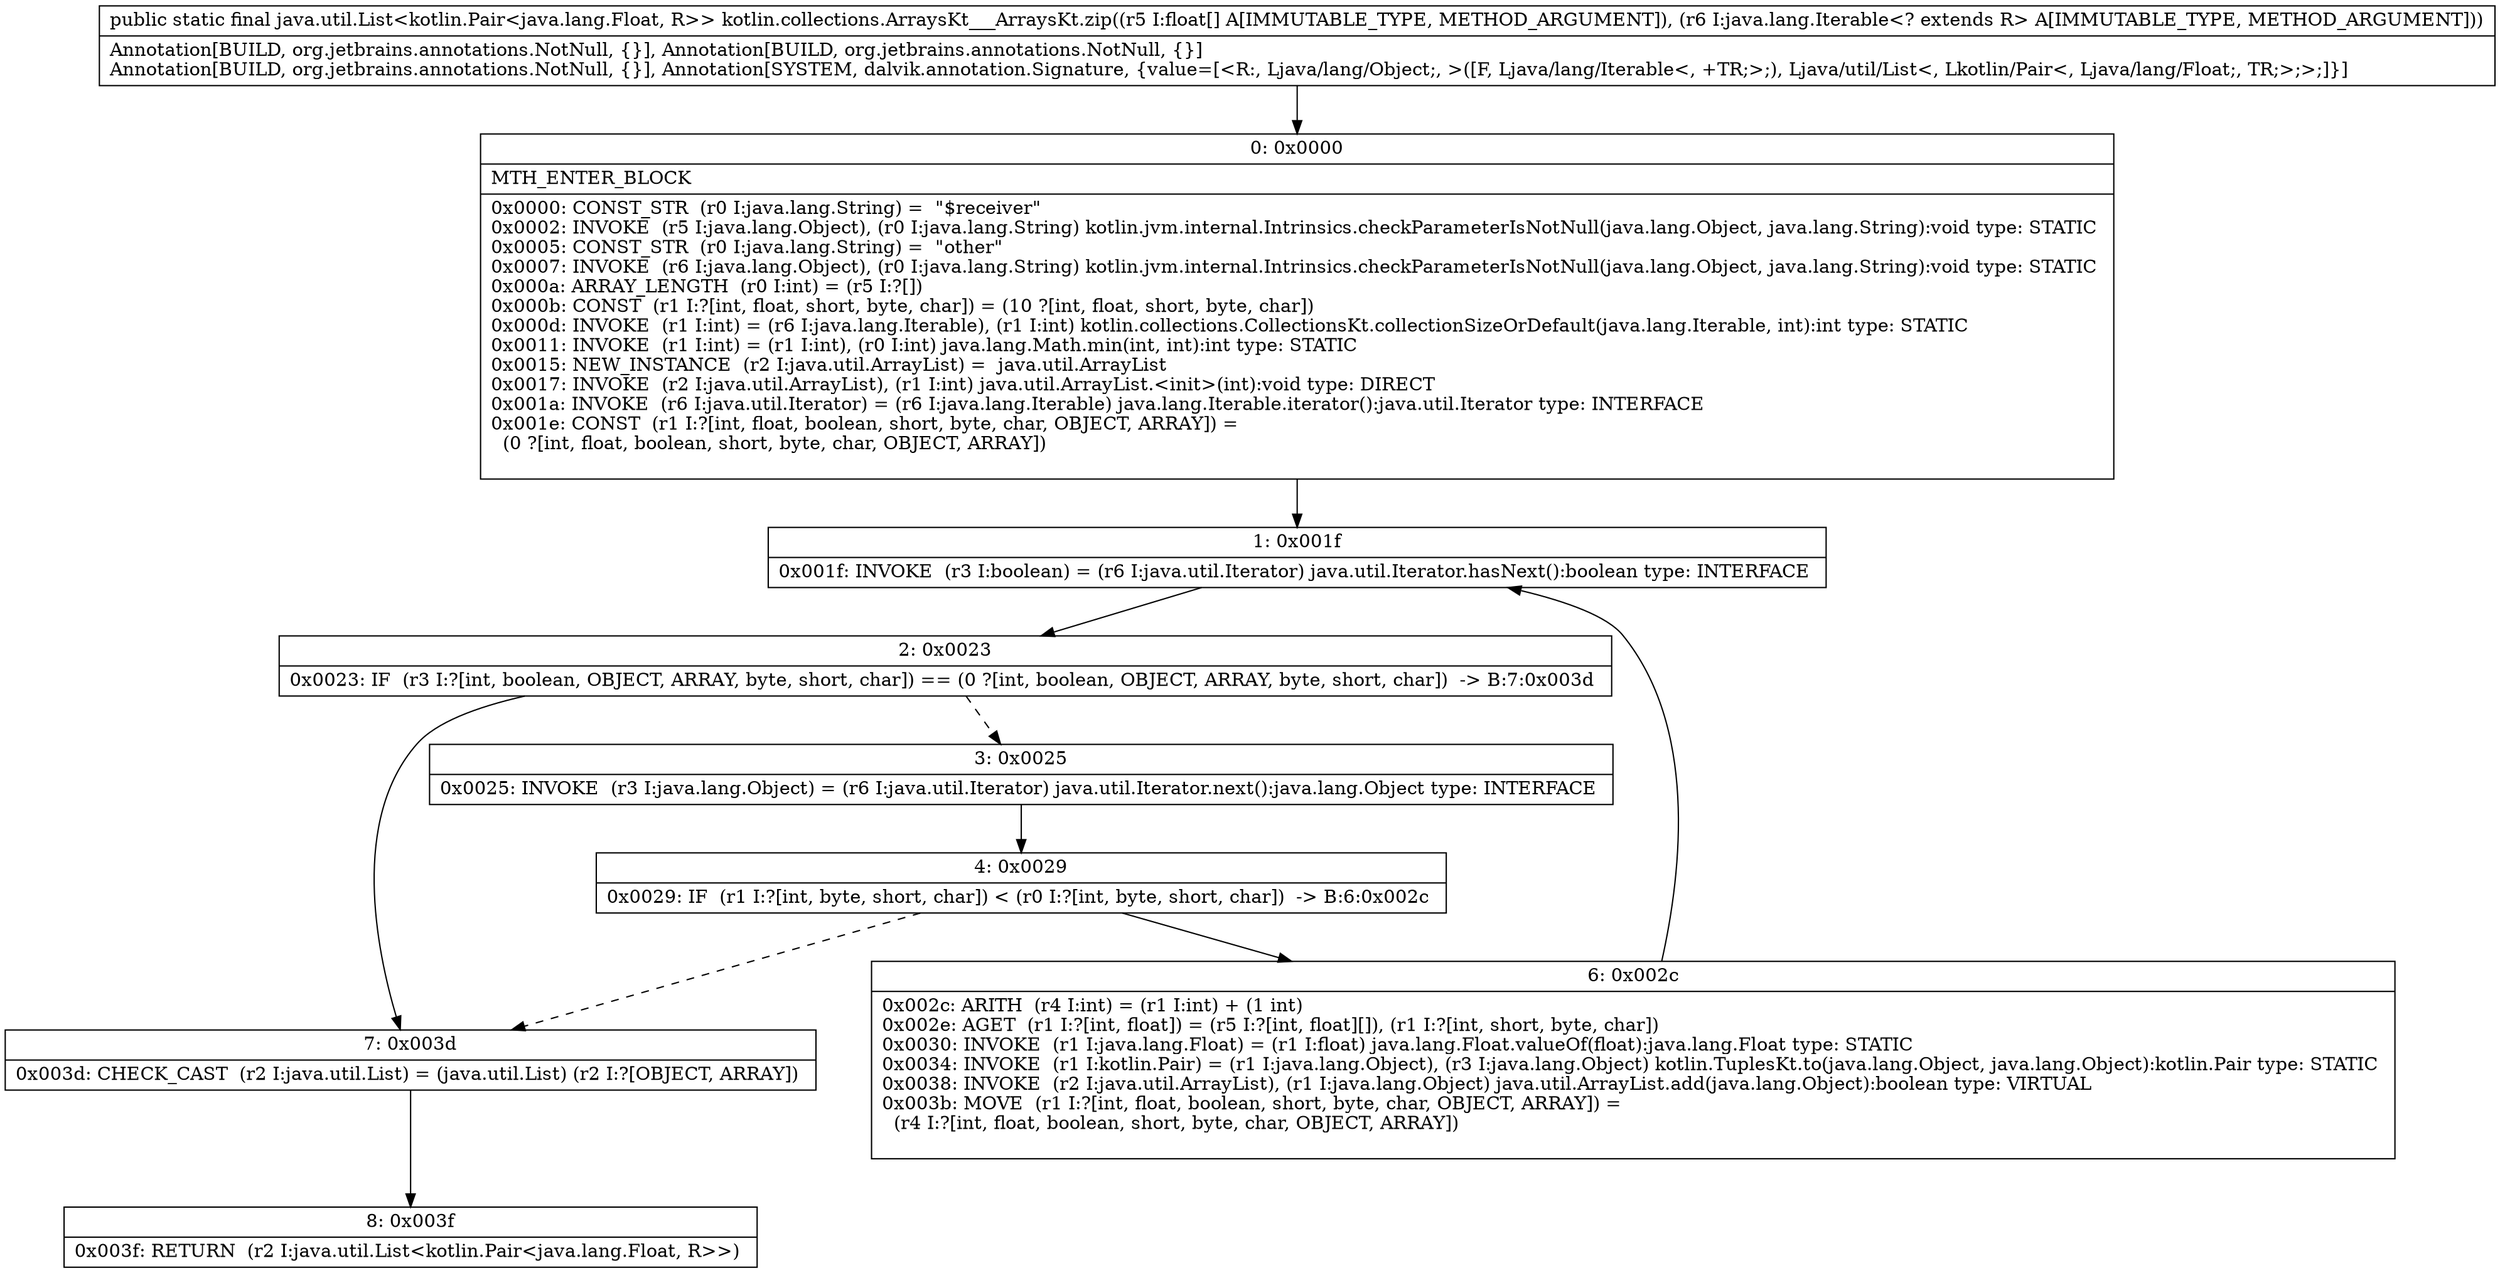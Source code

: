 digraph "CFG forkotlin.collections.ArraysKt___ArraysKt.zip([FLjava\/lang\/Iterable;)Ljava\/util\/List;" {
Node_0 [shape=record,label="{0\:\ 0x0000|MTH_ENTER_BLOCK\l|0x0000: CONST_STR  (r0 I:java.lang.String) =  \"$receiver\" \l0x0002: INVOKE  (r5 I:java.lang.Object), (r0 I:java.lang.String) kotlin.jvm.internal.Intrinsics.checkParameterIsNotNull(java.lang.Object, java.lang.String):void type: STATIC \l0x0005: CONST_STR  (r0 I:java.lang.String) =  \"other\" \l0x0007: INVOKE  (r6 I:java.lang.Object), (r0 I:java.lang.String) kotlin.jvm.internal.Intrinsics.checkParameterIsNotNull(java.lang.Object, java.lang.String):void type: STATIC \l0x000a: ARRAY_LENGTH  (r0 I:int) = (r5 I:?[]) \l0x000b: CONST  (r1 I:?[int, float, short, byte, char]) = (10 ?[int, float, short, byte, char]) \l0x000d: INVOKE  (r1 I:int) = (r6 I:java.lang.Iterable), (r1 I:int) kotlin.collections.CollectionsKt.collectionSizeOrDefault(java.lang.Iterable, int):int type: STATIC \l0x0011: INVOKE  (r1 I:int) = (r1 I:int), (r0 I:int) java.lang.Math.min(int, int):int type: STATIC \l0x0015: NEW_INSTANCE  (r2 I:java.util.ArrayList) =  java.util.ArrayList \l0x0017: INVOKE  (r2 I:java.util.ArrayList), (r1 I:int) java.util.ArrayList.\<init\>(int):void type: DIRECT \l0x001a: INVOKE  (r6 I:java.util.Iterator) = (r6 I:java.lang.Iterable) java.lang.Iterable.iterator():java.util.Iterator type: INTERFACE \l0x001e: CONST  (r1 I:?[int, float, boolean, short, byte, char, OBJECT, ARRAY]) = \l  (0 ?[int, float, boolean, short, byte, char, OBJECT, ARRAY])\l \l}"];
Node_1 [shape=record,label="{1\:\ 0x001f|0x001f: INVOKE  (r3 I:boolean) = (r6 I:java.util.Iterator) java.util.Iterator.hasNext():boolean type: INTERFACE \l}"];
Node_2 [shape=record,label="{2\:\ 0x0023|0x0023: IF  (r3 I:?[int, boolean, OBJECT, ARRAY, byte, short, char]) == (0 ?[int, boolean, OBJECT, ARRAY, byte, short, char])  \-\> B:7:0x003d \l}"];
Node_3 [shape=record,label="{3\:\ 0x0025|0x0025: INVOKE  (r3 I:java.lang.Object) = (r6 I:java.util.Iterator) java.util.Iterator.next():java.lang.Object type: INTERFACE \l}"];
Node_4 [shape=record,label="{4\:\ 0x0029|0x0029: IF  (r1 I:?[int, byte, short, char]) \< (r0 I:?[int, byte, short, char])  \-\> B:6:0x002c \l}"];
Node_6 [shape=record,label="{6\:\ 0x002c|0x002c: ARITH  (r4 I:int) = (r1 I:int) + (1 int) \l0x002e: AGET  (r1 I:?[int, float]) = (r5 I:?[int, float][]), (r1 I:?[int, short, byte, char]) \l0x0030: INVOKE  (r1 I:java.lang.Float) = (r1 I:float) java.lang.Float.valueOf(float):java.lang.Float type: STATIC \l0x0034: INVOKE  (r1 I:kotlin.Pair) = (r1 I:java.lang.Object), (r3 I:java.lang.Object) kotlin.TuplesKt.to(java.lang.Object, java.lang.Object):kotlin.Pair type: STATIC \l0x0038: INVOKE  (r2 I:java.util.ArrayList), (r1 I:java.lang.Object) java.util.ArrayList.add(java.lang.Object):boolean type: VIRTUAL \l0x003b: MOVE  (r1 I:?[int, float, boolean, short, byte, char, OBJECT, ARRAY]) = \l  (r4 I:?[int, float, boolean, short, byte, char, OBJECT, ARRAY])\l \l}"];
Node_7 [shape=record,label="{7\:\ 0x003d|0x003d: CHECK_CAST  (r2 I:java.util.List) = (java.util.List) (r2 I:?[OBJECT, ARRAY]) \l}"];
Node_8 [shape=record,label="{8\:\ 0x003f|0x003f: RETURN  (r2 I:java.util.List\<kotlin.Pair\<java.lang.Float, R\>\>) \l}"];
MethodNode[shape=record,label="{public static final java.util.List\<kotlin.Pair\<java.lang.Float, R\>\> kotlin.collections.ArraysKt___ArraysKt.zip((r5 I:float[] A[IMMUTABLE_TYPE, METHOD_ARGUMENT]), (r6 I:java.lang.Iterable\<? extends R\> A[IMMUTABLE_TYPE, METHOD_ARGUMENT]))  | Annotation[BUILD, org.jetbrains.annotations.NotNull, \{\}], Annotation[BUILD, org.jetbrains.annotations.NotNull, \{\}]\lAnnotation[BUILD, org.jetbrains.annotations.NotNull, \{\}], Annotation[SYSTEM, dalvik.annotation.Signature, \{value=[\<R:, Ljava\/lang\/Object;, \>([F, Ljava\/lang\/Iterable\<, +TR;\>;), Ljava\/util\/List\<, Lkotlin\/Pair\<, Ljava\/lang\/Float;, TR;\>;\>;]\}]\l}"];
MethodNode -> Node_0;
Node_0 -> Node_1;
Node_1 -> Node_2;
Node_2 -> Node_3[style=dashed];
Node_2 -> Node_7;
Node_3 -> Node_4;
Node_4 -> Node_6;
Node_4 -> Node_7[style=dashed];
Node_6 -> Node_1;
Node_7 -> Node_8;
}

